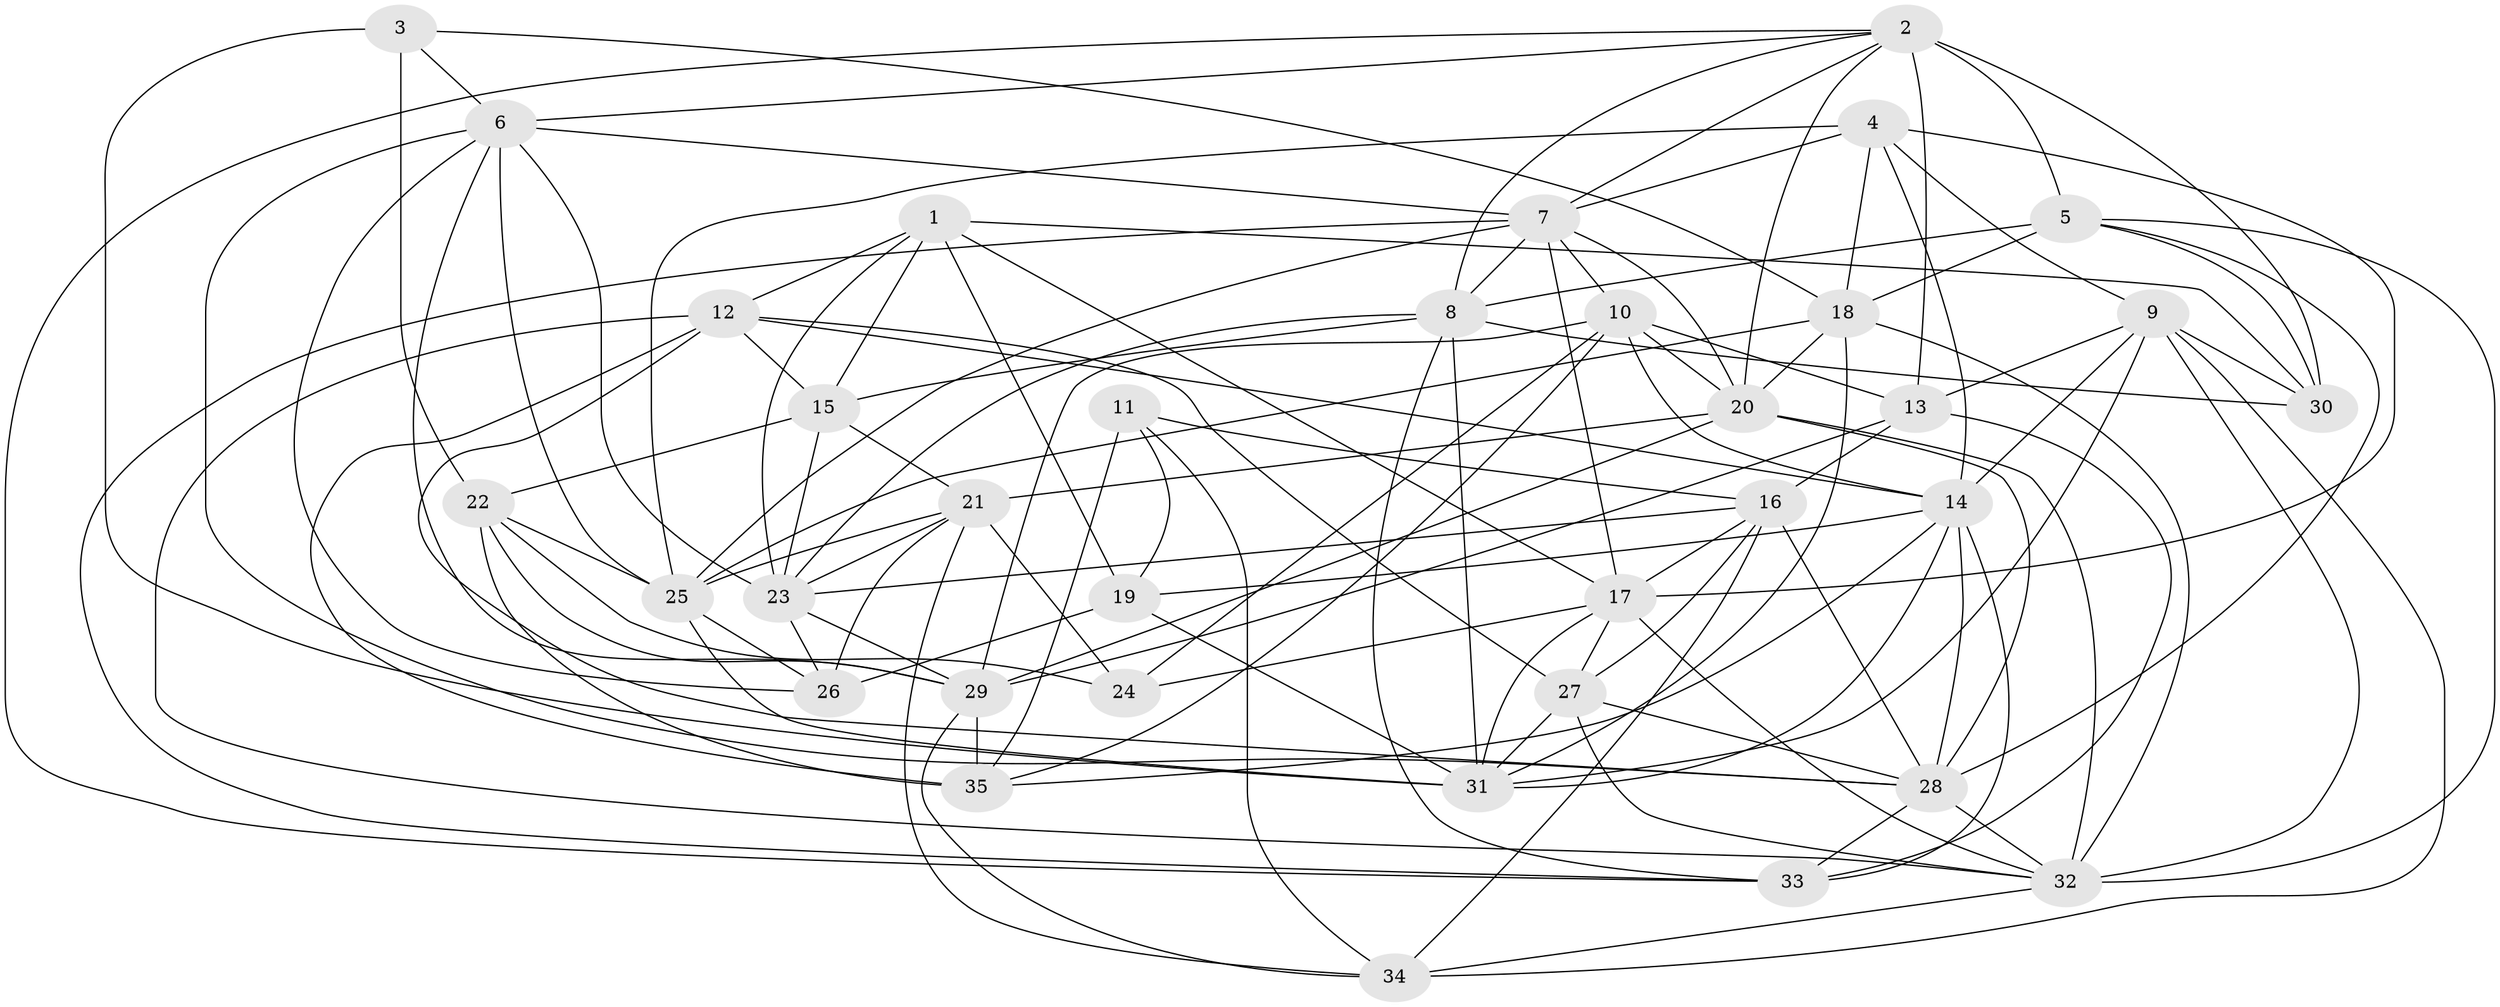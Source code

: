 // original degree distribution, {4: 1.0}
// Generated by graph-tools (version 1.1) at 2025/38/03/04/25 23:38:07]
// undirected, 35 vertices, 119 edges
graph export_dot {
  node [color=gray90,style=filled];
  1;
  2;
  3;
  4;
  5;
  6;
  7;
  8;
  9;
  10;
  11;
  12;
  13;
  14;
  15;
  16;
  17;
  18;
  19;
  20;
  21;
  22;
  23;
  24;
  25;
  26;
  27;
  28;
  29;
  30;
  31;
  32;
  33;
  34;
  35;
  1 -- 12 [weight=1.0];
  1 -- 15 [weight=1.0];
  1 -- 17 [weight=1.0];
  1 -- 19 [weight=1.0];
  1 -- 23 [weight=1.0];
  1 -- 30 [weight=1.0];
  2 -- 5 [weight=3.0];
  2 -- 6 [weight=1.0];
  2 -- 7 [weight=1.0];
  2 -- 8 [weight=1.0];
  2 -- 13 [weight=1.0];
  2 -- 20 [weight=1.0];
  2 -- 30 [weight=1.0];
  2 -- 33 [weight=1.0];
  3 -- 6 [weight=1.0];
  3 -- 18 [weight=1.0];
  3 -- 22 [weight=2.0];
  3 -- 31 [weight=2.0];
  4 -- 7 [weight=1.0];
  4 -- 9 [weight=1.0];
  4 -- 14 [weight=1.0];
  4 -- 17 [weight=1.0];
  4 -- 18 [weight=1.0];
  4 -- 25 [weight=1.0];
  5 -- 8 [weight=1.0];
  5 -- 18 [weight=2.0];
  5 -- 28 [weight=1.0];
  5 -- 30 [weight=1.0];
  5 -- 32 [weight=2.0];
  6 -- 7 [weight=1.0];
  6 -- 23 [weight=2.0];
  6 -- 25 [weight=2.0];
  6 -- 26 [weight=1.0];
  6 -- 28 [weight=1.0];
  6 -- 29 [weight=1.0];
  7 -- 8 [weight=1.0];
  7 -- 10 [weight=1.0];
  7 -- 17 [weight=1.0];
  7 -- 20 [weight=1.0];
  7 -- 25 [weight=2.0];
  7 -- 33 [weight=1.0];
  8 -- 15 [weight=1.0];
  8 -- 23 [weight=1.0];
  8 -- 30 [weight=1.0];
  8 -- 31 [weight=1.0];
  8 -- 33 [weight=1.0];
  9 -- 13 [weight=1.0];
  9 -- 14 [weight=1.0];
  9 -- 30 [weight=2.0];
  9 -- 31 [weight=1.0];
  9 -- 32 [weight=1.0];
  9 -- 34 [weight=1.0];
  10 -- 13 [weight=1.0];
  10 -- 14 [weight=1.0];
  10 -- 20 [weight=1.0];
  10 -- 24 [weight=1.0];
  10 -- 29 [weight=2.0];
  10 -- 35 [weight=1.0];
  11 -- 16 [weight=1.0];
  11 -- 19 [weight=1.0];
  11 -- 34 [weight=1.0];
  11 -- 35 [weight=1.0];
  12 -- 14 [weight=1.0];
  12 -- 15 [weight=1.0];
  12 -- 27 [weight=1.0];
  12 -- 28 [weight=1.0];
  12 -- 32 [weight=1.0];
  12 -- 35 [weight=2.0];
  13 -- 16 [weight=1.0];
  13 -- 29 [weight=1.0];
  13 -- 33 [weight=1.0];
  14 -- 19 [weight=1.0];
  14 -- 28 [weight=2.0];
  14 -- 31 [weight=1.0];
  14 -- 33 [weight=1.0];
  14 -- 35 [weight=1.0];
  15 -- 21 [weight=1.0];
  15 -- 22 [weight=2.0];
  15 -- 23 [weight=2.0];
  16 -- 17 [weight=1.0];
  16 -- 23 [weight=1.0];
  16 -- 27 [weight=2.0];
  16 -- 28 [weight=1.0];
  16 -- 34 [weight=1.0];
  17 -- 24 [weight=2.0];
  17 -- 27 [weight=2.0];
  17 -- 31 [weight=1.0];
  17 -- 32 [weight=1.0];
  18 -- 20 [weight=1.0];
  18 -- 25 [weight=1.0];
  18 -- 31 [weight=1.0];
  18 -- 32 [weight=1.0];
  19 -- 26 [weight=2.0];
  19 -- 31 [weight=1.0];
  20 -- 21 [weight=1.0];
  20 -- 28 [weight=1.0];
  20 -- 29 [weight=1.0];
  20 -- 32 [weight=1.0];
  21 -- 23 [weight=1.0];
  21 -- 24 [weight=2.0];
  21 -- 25 [weight=1.0];
  21 -- 26 [weight=3.0];
  21 -- 34 [weight=1.0];
  22 -- 24 [weight=1.0];
  22 -- 25 [weight=1.0];
  22 -- 29 [weight=1.0];
  22 -- 35 [weight=1.0];
  23 -- 26 [weight=1.0];
  23 -- 29 [weight=1.0];
  25 -- 26 [weight=1.0];
  25 -- 31 [weight=1.0];
  27 -- 28 [weight=1.0];
  27 -- 31 [weight=1.0];
  27 -- 32 [weight=1.0];
  28 -- 32 [weight=1.0];
  28 -- 33 [weight=1.0];
  29 -- 34 [weight=1.0];
  29 -- 35 [weight=2.0];
  32 -- 34 [weight=1.0];
}
